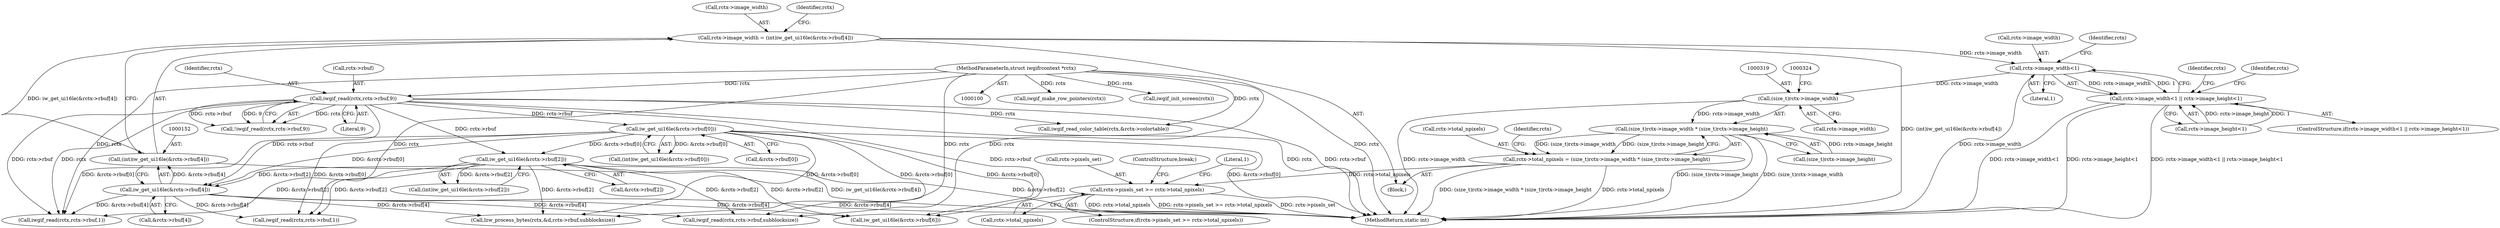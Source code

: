 digraph "0_imageworsener_ca3356eb49fee03e2eaf6b6aff826988c1122d93@pointer" {
"1000175" [label="(Call,rctx->image_width<1)"];
"1000147" [label="(Call,rctx->image_width = (int)iw_get_ui16le(&rctx->rbuf[4]))"];
"1000151" [label="(Call,(int)iw_get_ui16le(&rctx->rbuf[4]))"];
"1000153" [label="(Call,iw_get_ui16le(&rctx->rbuf[4]))"];
"1000140" [label="(Call,iw_get_ui16le(&rctx->rbuf[2]))"];
"1000127" [label="(Call,iw_get_ui16le(&rctx->rbuf[0]))"];
"1000114" [label="(Call,iwgif_read(rctx,rctx->rbuf,9))"];
"1000101" [label="(MethodParameterIn,struct iwgifrcontext *rctx)"];
"1000174" [label="(Call,rctx->image_width<1 || rctx->image_height<1)"];
"1000318" [label="(Call,(size_t)rctx->image_width)"];
"1000317" [label="(Call,(size_t)rctx->image_width * (size_t)rctx->image_height)"];
"1000313" [label="(Call,rctx->total_npixels = (size_t)rctx->image_width * (size_t)rctx->image_height)"];
"1000392" [label="(Call,rctx->pixels_set >= rctx->total_npixels)"];
"1000345" [label="(Call,iwgif_read(rctx,rctx->rbuf,1))"];
"1000138" [label="(Call,(int)iw_get_ui16le(&rctx->rbuf[2]))"];
"1000318" [label="(Call,(size_t)rctx->image_width)"];
"1000153" [label="(Call,iw_get_ui16le(&rctx->rbuf[4]))"];
"1000330" [label="(Call,iwgif_make_row_pointers(rctx))"];
"1000151" [label="(Call,(int)iw_get_ui16le(&rctx->rbuf[4]))"];
"1000277" [label="(Call,iwgif_read(rctx,rctx->rbuf,1))"];
"1000179" [label="(Literal,1)"];
"1000313" [label="(Call,rctx->total_npixels = (size_t)rctx->image_width * (size_t)rctx->image_height)"];
"1000393" [label="(Call,rctx->pixels_set)"];
"1000148" [label="(Call,rctx->image_width)"];
"1000147" [label="(Call,rctx->image_width = (int)iw_get_ui16le(&rctx->rbuf[4]))"];
"1000317" [label="(Call,(size_t)rctx->image_width * (size_t)rctx->image_height)"];
"1000114" [label="(Call,iwgif_read(rctx,rctx->rbuf,9))"];
"1000113" [label="(Call,!iwgif_read(rctx,rctx->rbuf,9))"];
"1000399" [label="(ControlStructure,break;)"];
"1000115" [label="(Identifier,rctx)"];
"1000140" [label="(Call,iw_get_ui16le(&rctx->rbuf[2]))"];
"1000310" [label="(Call,iwgif_init_screen(rctx))"];
"1000180" [label="(Call,rctx->image_height<1)"];
"1000162" [label="(Identifier,rctx)"];
"1000314" [label="(Call,rctx->total_npixels)"];
"1000116" [label="(Call,rctx->rbuf)"];
"1000175" [label="(Call,rctx->image_width<1)"];
"1000194" [label="(Identifier,rctx)"];
"1000176" [label="(Call,rctx->image_width)"];
"1000101" [label="(MethodParameterIn,struct iwgifrcontext *rctx)"];
"1000323" [label="(Call,(size_t)rctx->image_height)"];
"1000102" [label="(Block,)"];
"1000391" [label="(ControlStructure,if(rctx->pixels_set >= rctx->total_npixels))"];
"1000174" [label="(Call,rctx->image_width<1 || rctx->image_height<1)"];
"1000188" [label="(Identifier,rctx)"];
"1000119" [label="(Literal,9)"];
"1000127" [label="(Call,iw_get_ui16le(&rctx->rbuf[0]))"];
"1000406" [label="(MethodReturn,static int)"];
"1000154" [label="(Call,&rctx->rbuf[4])"];
"1000377" [label="(Call,lzw_process_bytes(rctx,&d,rctx->rbuf,subblocksize))"];
"1000392" [label="(Call,rctx->pixels_set >= rctx->total_npixels)"];
"1000182" [label="(Identifier,rctx)"];
"1000250" [label="(Call,iwgif_read_color_table(rctx,&rctx->colortable))"];
"1000166" [label="(Call,iw_get_ui16le(&rctx->rbuf[6]))"];
"1000368" [label="(Call,iwgif_read(rctx,rctx->rbuf,subblocksize))"];
"1000141" [label="(Call,&rctx->rbuf[2])"];
"1000320" [label="(Call,rctx->image_width)"];
"1000341" [label="(Literal,1)"];
"1000125" [label="(Call,(int)iw_get_ui16le(&rctx->rbuf[0]))"];
"1000396" [label="(Call,rctx->total_npixels)"];
"1000173" [label="(ControlStructure,if(rctx->image_width<1 || rctx->image_height<1))"];
"1000331" [label="(Identifier,rctx)"];
"1000128" [label="(Call,&rctx->rbuf[0])"];
"1000175" -> "1000174"  [label="AST: "];
"1000175" -> "1000179"  [label="CFG: "];
"1000176" -> "1000175"  [label="AST: "];
"1000179" -> "1000175"  [label="AST: "];
"1000182" -> "1000175"  [label="CFG: "];
"1000174" -> "1000175"  [label="CFG: "];
"1000175" -> "1000406"  [label="DDG: rctx->image_width"];
"1000175" -> "1000174"  [label="DDG: rctx->image_width"];
"1000175" -> "1000174"  [label="DDG: 1"];
"1000147" -> "1000175"  [label="DDG: rctx->image_width"];
"1000175" -> "1000318"  [label="DDG: rctx->image_width"];
"1000147" -> "1000102"  [label="AST: "];
"1000147" -> "1000151"  [label="CFG: "];
"1000148" -> "1000147"  [label="AST: "];
"1000151" -> "1000147"  [label="AST: "];
"1000162" -> "1000147"  [label="CFG: "];
"1000147" -> "1000406"  [label="DDG: (int)iw_get_ui16le(&rctx->rbuf[4])"];
"1000151" -> "1000147"  [label="DDG: iw_get_ui16le(&rctx->rbuf[4])"];
"1000151" -> "1000153"  [label="CFG: "];
"1000152" -> "1000151"  [label="AST: "];
"1000153" -> "1000151"  [label="AST: "];
"1000151" -> "1000406"  [label="DDG: iw_get_ui16le(&rctx->rbuf[4])"];
"1000153" -> "1000151"  [label="DDG: &rctx->rbuf[4]"];
"1000153" -> "1000154"  [label="CFG: "];
"1000154" -> "1000153"  [label="AST: "];
"1000153" -> "1000406"  [label="DDG: &rctx->rbuf[4]"];
"1000140" -> "1000153"  [label="DDG: &rctx->rbuf[2]"];
"1000127" -> "1000153"  [label="DDG: &rctx->rbuf[0]"];
"1000114" -> "1000153"  [label="DDG: rctx->rbuf"];
"1000153" -> "1000166"  [label="DDG: &rctx->rbuf[4]"];
"1000153" -> "1000277"  [label="DDG: &rctx->rbuf[4]"];
"1000153" -> "1000345"  [label="DDG: &rctx->rbuf[4]"];
"1000153" -> "1000368"  [label="DDG: &rctx->rbuf[4]"];
"1000153" -> "1000377"  [label="DDG: &rctx->rbuf[4]"];
"1000140" -> "1000138"  [label="AST: "];
"1000140" -> "1000141"  [label="CFG: "];
"1000141" -> "1000140"  [label="AST: "];
"1000138" -> "1000140"  [label="CFG: "];
"1000140" -> "1000406"  [label="DDG: &rctx->rbuf[2]"];
"1000140" -> "1000138"  [label="DDG: &rctx->rbuf[2]"];
"1000127" -> "1000140"  [label="DDG: &rctx->rbuf[0]"];
"1000114" -> "1000140"  [label="DDG: rctx->rbuf"];
"1000140" -> "1000166"  [label="DDG: &rctx->rbuf[2]"];
"1000140" -> "1000277"  [label="DDG: &rctx->rbuf[2]"];
"1000140" -> "1000345"  [label="DDG: &rctx->rbuf[2]"];
"1000140" -> "1000368"  [label="DDG: &rctx->rbuf[2]"];
"1000140" -> "1000377"  [label="DDG: &rctx->rbuf[2]"];
"1000127" -> "1000125"  [label="AST: "];
"1000127" -> "1000128"  [label="CFG: "];
"1000128" -> "1000127"  [label="AST: "];
"1000125" -> "1000127"  [label="CFG: "];
"1000127" -> "1000406"  [label="DDG: &rctx->rbuf[0]"];
"1000127" -> "1000125"  [label="DDG: &rctx->rbuf[0]"];
"1000114" -> "1000127"  [label="DDG: rctx->rbuf"];
"1000127" -> "1000166"  [label="DDG: &rctx->rbuf[0]"];
"1000127" -> "1000277"  [label="DDG: &rctx->rbuf[0]"];
"1000127" -> "1000345"  [label="DDG: &rctx->rbuf[0]"];
"1000127" -> "1000368"  [label="DDG: &rctx->rbuf[0]"];
"1000127" -> "1000377"  [label="DDG: &rctx->rbuf[0]"];
"1000114" -> "1000113"  [label="AST: "];
"1000114" -> "1000119"  [label="CFG: "];
"1000115" -> "1000114"  [label="AST: "];
"1000116" -> "1000114"  [label="AST: "];
"1000119" -> "1000114"  [label="AST: "];
"1000113" -> "1000114"  [label="CFG: "];
"1000114" -> "1000406"  [label="DDG: rctx"];
"1000114" -> "1000406"  [label="DDG: rctx->rbuf"];
"1000114" -> "1000113"  [label="DDG: rctx"];
"1000114" -> "1000113"  [label="DDG: rctx->rbuf"];
"1000114" -> "1000113"  [label="DDG: 9"];
"1000101" -> "1000114"  [label="DDG: rctx"];
"1000114" -> "1000166"  [label="DDG: rctx->rbuf"];
"1000114" -> "1000250"  [label="DDG: rctx"];
"1000114" -> "1000277"  [label="DDG: rctx"];
"1000114" -> "1000277"  [label="DDG: rctx->rbuf"];
"1000101" -> "1000100"  [label="AST: "];
"1000101" -> "1000406"  [label="DDG: rctx"];
"1000101" -> "1000250"  [label="DDG: rctx"];
"1000101" -> "1000277"  [label="DDG: rctx"];
"1000101" -> "1000310"  [label="DDG: rctx"];
"1000101" -> "1000330"  [label="DDG: rctx"];
"1000101" -> "1000345"  [label="DDG: rctx"];
"1000101" -> "1000368"  [label="DDG: rctx"];
"1000101" -> "1000377"  [label="DDG: rctx"];
"1000174" -> "1000173"  [label="AST: "];
"1000174" -> "1000180"  [label="CFG: "];
"1000180" -> "1000174"  [label="AST: "];
"1000188" -> "1000174"  [label="CFG: "];
"1000194" -> "1000174"  [label="CFG: "];
"1000174" -> "1000406"  [label="DDG: rctx->image_height<1"];
"1000174" -> "1000406"  [label="DDG: rctx->image_width<1 || rctx->image_height<1"];
"1000174" -> "1000406"  [label="DDG: rctx->image_width<1"];
"1000180" -> "1000174"  [label="DDG: rctx->image_height"];
"1000180" -> "1000174"  [label="DDG: 1"];
"1000318" -> "1000317"  [label="AST: "];
"1000318" -> "1000320"  [label="CFG: "];
"1000319" -> "1000318"  [label="AST: "];
"1000320" -> "1000318"  [label="AST: "];
"1000324" -> "1000318"  [label="CFG: "];
"1000318" -> "1000406"  [label="DDG: rctx->image_width"];
"1000318" -> "1000317"  [label="DDG: rctx->image_width"];
"1000317" -> "1000313"  [label="AST: "];
"1000317" -> "1000323"  [label="CFG: "];
"1000323" -> "1000317"  [label="AST: "];
"1000313" -> "1000317"  [label="CFG: "];
"1000317" -> "1000406"  [label="DDG: (size_t)rctx->image_width"];
"1000317" -> "1000406"  [label="DDG: (size_t)rctx->image_height"];
"1000317" -> "1000313"  [label="DDG: (size_t)rctx->image_width"];
"1000317" -> "1000313"  [label="DDG: (size_t)rctx->image_height"];
"1000323" -> "1000317"  [label="DDG: rctx->image_height"];
"1000313" -> "1000102"  [label="AST: "];
"1000314" -> "1000313"  [label="AST: "];
"1000331" -> "1000313"  [label="CFG: "];
"1000313" -> "1000406"  [label="DDG: rctx->total_npixels"];
"1000313" -> "1000406"  [label="DDG: (size_t)rctx->image_width * (size_t)rctx->image_height"];
"1000313" -> "1000392"  [label="DDG: rctx->total_npixels"];
"1000392" -> "1000391"  [label="AST: "];
"1000392" -> "1000396"  [label="CFG: "];
"1000393" -> "1000392"  [label="AST: "];
"1000396" -> "1000392"  [label="AST: "];
"1000341" -> "1000392"  [label="CFG: "];
"1000399" -> "1000392"  [label="CFG: "];
"1000392" -> "1000406"  [label="DDG: rctx->total_npixels"];
"1000392" -> "1000406"  [label="DDG: rctx->pixels_set >= rctx->total_npixels"];
"1000392" -> "1000406"  [label="DDG: rctx->pixels_set"];
}
